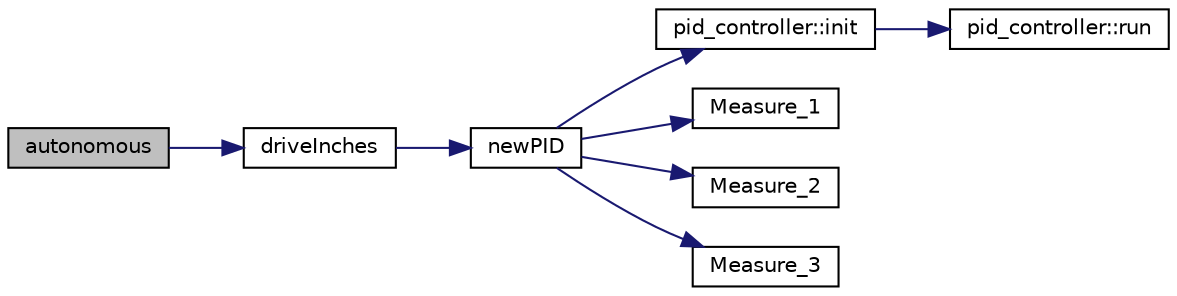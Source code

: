 digraph "autonomous"
{
 // LATEX_PDF_SIZE
  edge [fontname="Helvetica",fontsize="10",labelfontname="Helvetica",labelfontsize="10"];
  node [fontname="Helvetica",fontsize="10",shape=record];
  rankdir="LR";
  Node1 [label="autonomous",height=0.2,width=0.4,color="black", fillcolor="grey75", style="filled", fontcolor="black",tooltip=" "];
  Node1 -> Node2 [color="midnightblue",fontsize="10",style="solid",fontname="Helvetica"];
  Node2 [label="driveInches",height=0.2,width=0.4,color="black", fillcolor="white", style="filled",URL="$auton_8h.html#acbb5befd8873b23c2074a3a85e80aee4",tooltip=" "];
  Node2 -> Node3 [color="midnightblue",fontsize="10",style="solid",fontname="Helvetica"];
  Node3 [label="newPID",height=0.2,width=0.4,color="black", fillcolor="white", style="filled",URL="$pid_8h.html#a663ddb5296c1d7ae9185d31bad693988",tooltip=" "];
  Node3 -> Node4 [color="midnightblue",fontsize="10",style="solid",fontname="Helvetica"];
  Node4 [label="pid_controller::init",height=0.2,width=0.4,color="black", fillcolor="white", style="filled",URL="$classpid__controller.html#ada4a3599d3bf79412940110618b0de54",tooltip=" "];
  Node4 -> Node5 [color="midnightblue",fontsize="10",style="solid",fontname="Helvetica"];
  Node5 [label="pid_controller::run",height=0.2,width=0.4,color="black", fillcolor="white", style="filled",URL="$classpid__controller.html#a7b2528938ce06b9dd159a495a1fcf4fe",tooltip=" "];
  Node3 -> Node6 [color="midnightblue",fontsize="10",style="solid",fontname="Helvetica"];
  Node6 [label="Measure_1",height=0.2,width=0.4,color="black", fillcolor="white", style="filled",URL="$pid_8cpp.html#a4b66cb810f283ee2b94d264f2e7efbb3",tooltip=" "];
  Node3 -> Node7 [color="midnightblue",fontsize="10",style="solid",fontname="Helvetica"];
  Node7 [label="Measure_2",height=0.2,width=0.4,color="black", fillcolor="white", style="filled",URL="$pid_8cpp.html#afea439aebefb0ab23f0be5c88d88f979",tooltip=" "];
  Node3 -> Node8 [color="midnightblue",fontsize="10",style="solid",fontname="Helvetica"];
  Node8 [label="Measure_3",height=0.2,width=0.4,color="black", fillcolor="white", style="filled",URL="$pid_8cpp.html#aacb6e7fad7c92dbd726fcdd549460daa",tooltip=" "];
}
